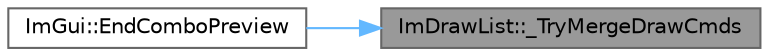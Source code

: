 digraph "ImDrawList::_TryMergeDrawCmds"
{
 // LATEX_PDF_SIZE
  bgcolor="transparent";
  edge [fontname=Helvetica,fontsize=10,labelfontname=Helvetica,labelfontsize=10];
  node [fontname=Helvetica,fontsize=10,shape=box,height=0.2,width=0.4];
  rankdir="RL";
  Node1 [id="Node000001",label="ImDrawList::_TryMergeDrawCmds",height=0.2,width=0.4,color="gray40", fillcolor="grey60", style="filled", fontcolor="black",tooltip=" "];
  Node1 -> Node2 [id="edge1_Node000001_Node000002",dir="back",color="steelblue1",style="solid",tooltip=" "];
  Node2 [id="Node000002",label="ImGui::EndComboPreview",height=0.2,width=0.4,color="grey40", fillcolor="white", style="filled",URL="$namespace_im_gui.html#aff0228bbaf4d5a217944e00eb56f3714",tooltip=" "];
}
